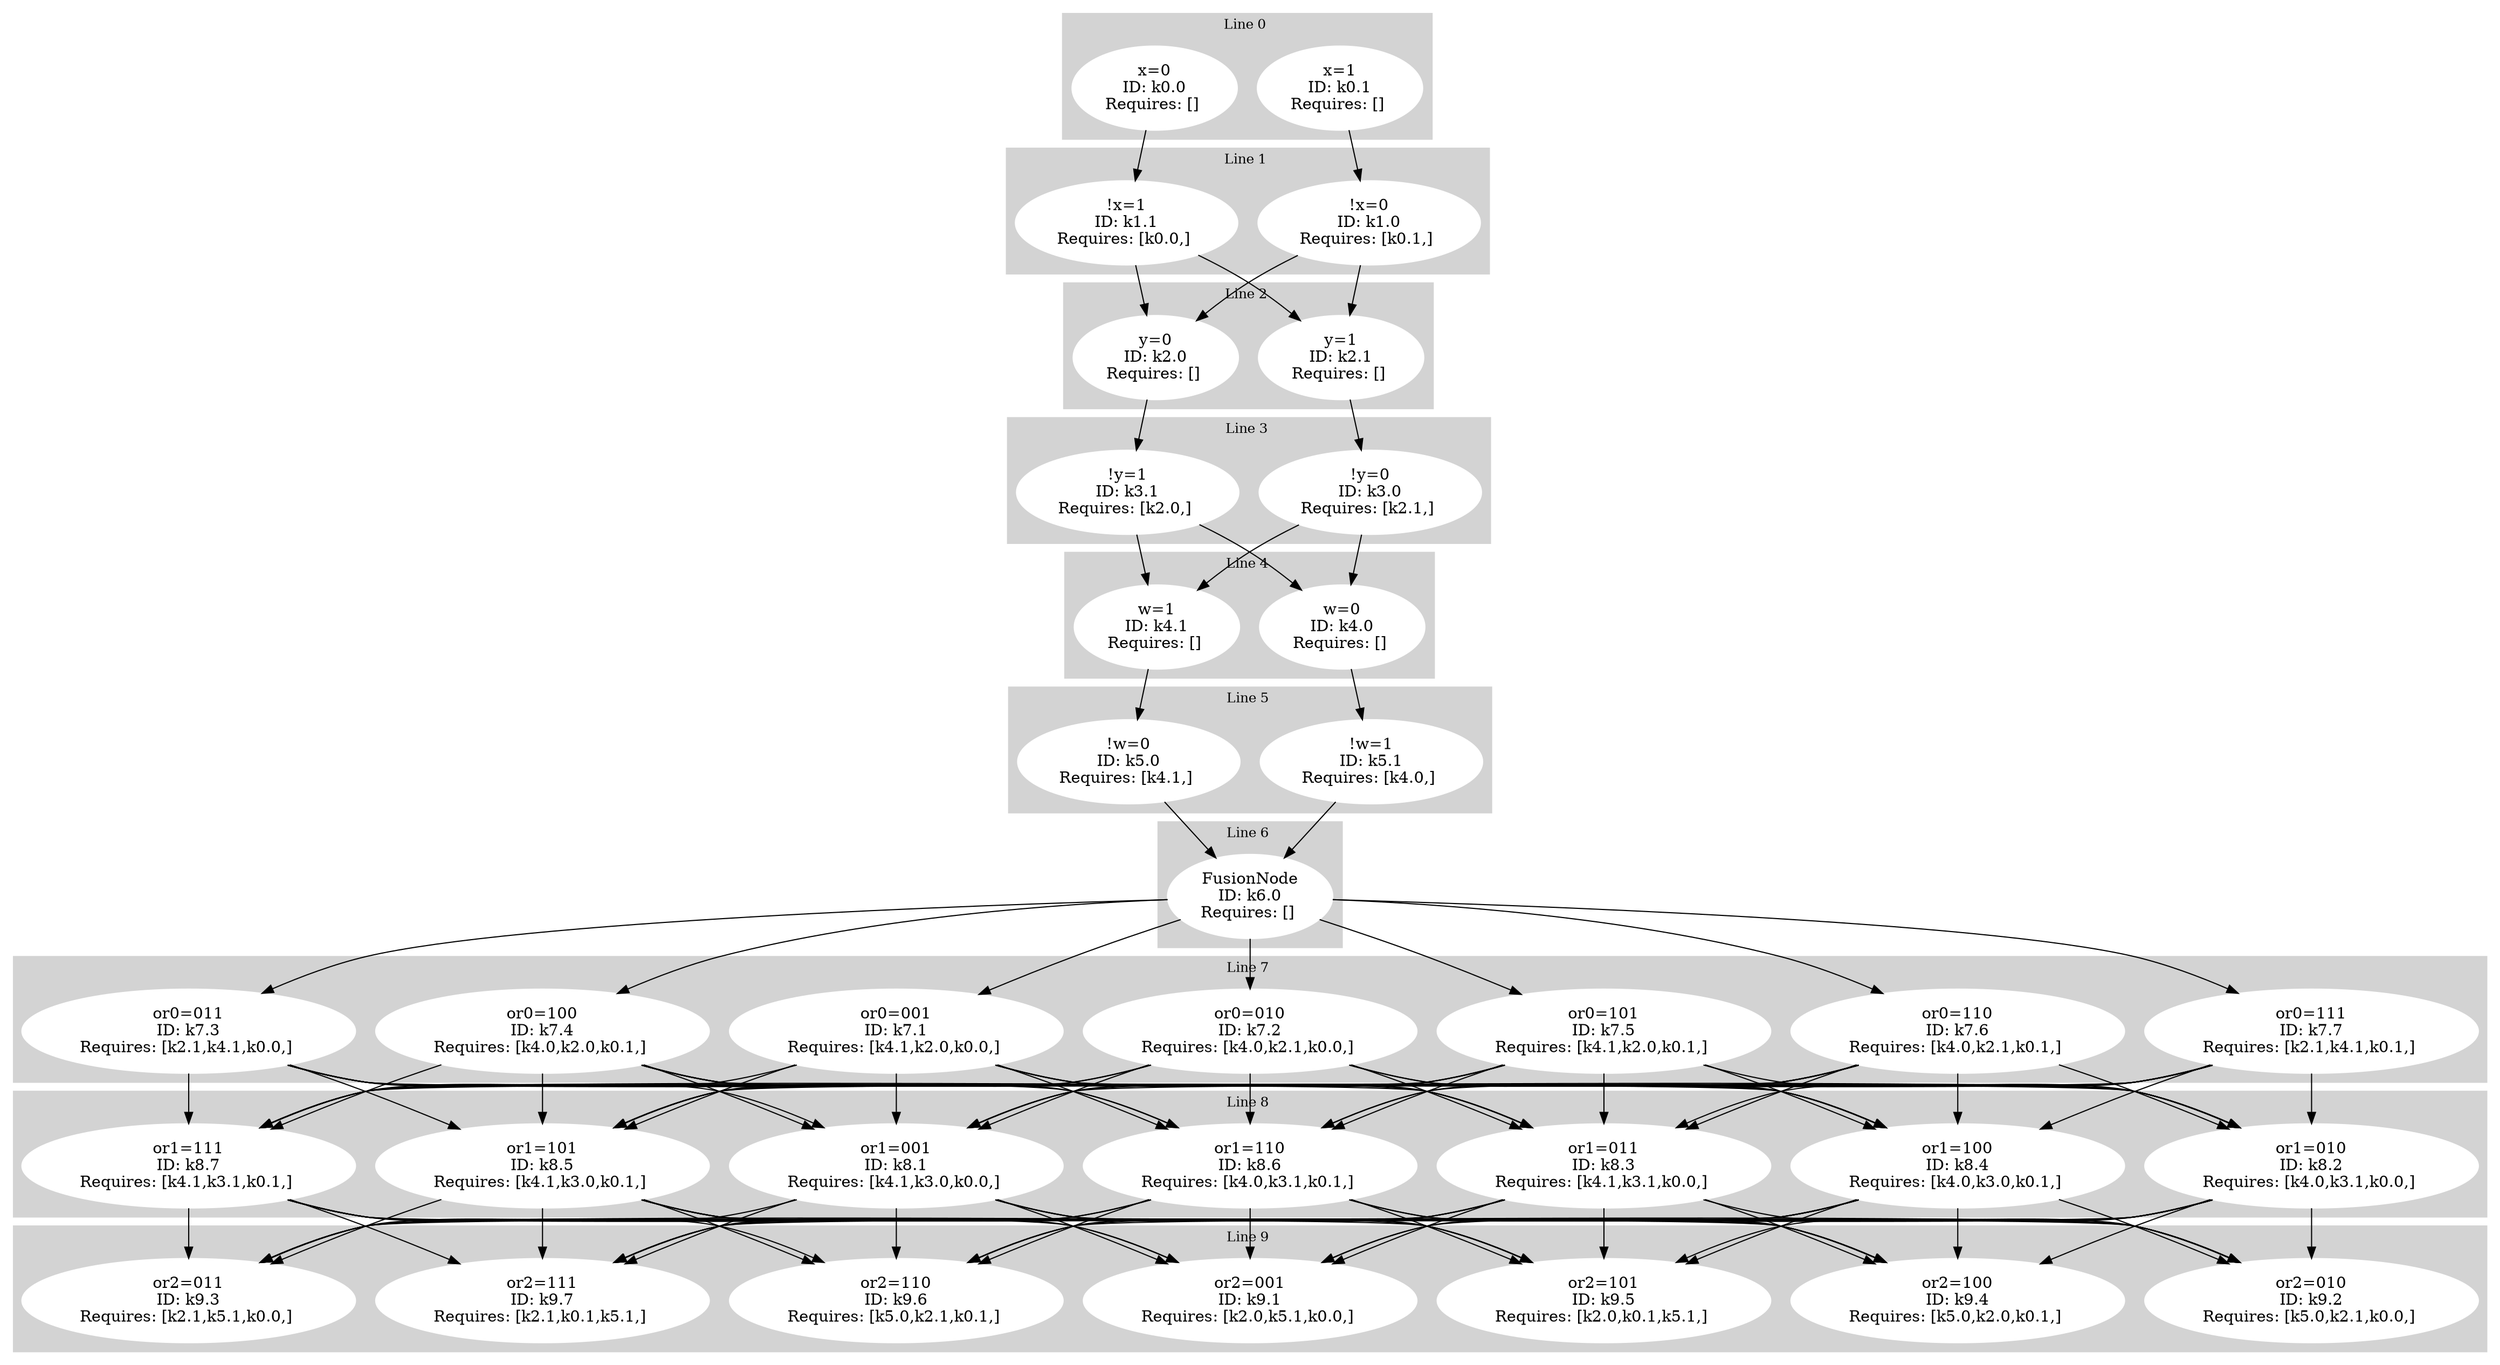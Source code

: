 digraph G {
     compound=true 
subgraph cluster_line_0 {
 style=filled;
 color=lightgrey; 
     node [style=filled,color=white]; 
k0_1 [label=<x=1<BR /> ID: k0.1 <BR />Requires: [] <BR />>]k0_0 [label=<x=0<BR /> ID: k0.0 <BR />Requires: [] <BR />>]
     fontsize="12" 
     label = "Line 0 " 
 }
subgraph cluster_line_1 {
 style=filled;
 color=lightgrey; 
     node [style=filled,color=white]; 
k1_1 [label=<!x=1<BR /> ID: k1.1 <BR />Requires: [k0.0,] <BR />>]k1_0 [label=<!x=0<BR /> ID: k1.0 <BR />Requires: [k0.1,] <BR />>]
     fontsize="12" 
     label = "Line 1 " 
 }
subgraph cluster_line_2 {
 style=filled;
 color=lightgrey; 
     node [style=filled,color=white]; 
k2_1 [label=<y=1<BR /> ID: k2.1 <BR />Requires: [] <BR />>]k2_0 [label=<y=0<BR /> ID: k2.0 <BR />Requires: [] <BR />>]
     fontsize="12" 
     label = "Line 2 " 
 }
subgraph cluster_line_3 {
 style=filled;
 color=lightgrey; 
     node [style=filled,color=white]; 
k3_0 [label=<!y=0<BR /> ID: k3.0 <BR />Requires: [k2.1,] <BR />>]k3_1 [label=<!y=1<BR /> ID: k3.1 <BR />Requires: [k2.0,] <BR />>]
     fontsize="12" 
     label = "Line 3 " 
 }
subgraph cluster_line_4 {
 style=filled;
 color=lightgrey; 
     node [style=filled,color=white]; 
k4_0 [label=<w=0<BR /> ID: k4.0 <BR />Requires: [] <BR />>]k4_1 [label=<w=1<BR /> ID: k4.1 <BR />Requires: [] <BR />>]
     fontsize="12" 
     label = "Line 4 " 
 }
subgraph cluster_line_5 {
 style=filled;
 color=lightgrey; 
     node [style=filled,color=white]; 
k5_0 [label=<!w=0<BR /> ID: k5.0 <BR />Requires: [k4.1,] <BR />>]k5_1 [label=<!w=1<BR /> ID: k5.1 <BR />Requires: [k4.0,] <BR />>]
     fontsize="12" 
     label = "Line 5 " 
 }
subgraph cluster_line_6 {
 style=filled;
 color=lightgrey; 
     node [style=filled,color=white]; 
k6_0 [label=<FusionNode<BR /> ID: k6.0 <BR />Requires: [] <BR />>]
     fontsize="12" 
     label = "Line 6 " 
 }
subgraph cluster_line_7 {
 style=filled;
 color=lightgrey; 
     node [style=filled,color=white]; 
k7_1 [label=<or0=001<BR /> ID: k7.1 <BR />Requires: [k4.1,k2.0,k0.0,] <BR />>]k7_4 [label=<or0=100<BR /> ID: k7.4 <BR />Requires: [k4.0,k2.0,k0.1,] <BR />>]k7_3 [label=<or0=011<BR /> ID: k7.3 <BR />Requires: [k2.1,k4.1,k0.0,] <BR />>]k7_7 [label=<or0=111<BR /> ID: k7.7 <BR />Requires: [k2.1,k4.1,k0.1,] <BR />>]k7_6 [label=<or0=110<BR /> ID: k7.6 <BR />Requires: [k4.0,k2.1,k0.1,] <BR />>]k7_5 [label=<or0=101<BR /> ID: k7.5 <BR />Requires: [k4.1,k2.0,k0.1,] <BR />>]k7_2 [label=<or0=010<BR /> ID: k7.2 <BR />Requires: [k4.0,k2.1,k0.0,] <BR />>]
     fontsize="12" 
     label = "Line 7 " 
 }
subgraph cluster_line_8 {
 style=filled;
 color=lightgrey; 
     node [style=filled,color=white]; 
k8_4 [label=<or1=100<BR /> ID: k8.4 <BR />Requires: [k4.0,k3.0,k0.1,] <BR />>]k8_3 [label=<or1=011<BR /> ID: k8.3 <BR />Requires: [k4.1,k3.1,k0.0,] <BR />>]k8_6 [label=<or1=110<BR /> ID: k8.6 <BR />Requires: [k4.0,k3.1,k0.1,] <BR />>]k8_1 [label=<or1=001<BR /> ID: k8.1 <BR />Requires: [k4.1,k3.0,k0.0,] <BR />>]k8_5 [label=<or1=101<BR /> ID: k8.5 <BR />Requires: [k4.1,k3.0,k0.1,] <BR />>]k8_7 [label=<or1=111<BR /> ID: k8.7 <BR />Requires: [k4.1,k3.1,k0.1,] <BR />>]k8_2 [label=<or1=010<BR /> ID: k8.2 <BR />Requires: [k4.0,k3.1,k0.0,] <BR />>]
     fontsize="12" 
     label = "Line 8 " 
 }
subgraph cluster_line_9 {
 style=filled;
 color=lightgrey; 
     node [style=filled,color=white]; 
k9_4 [label=<or2=100<BR /> ID: k9.4 <BR />Requires: [k5.0,k2.0,k0.1,] <BR />>]k9_5 [label=<or2=101<BR /> ID: k9.5 <BR />Requires: [k2.0,k0.1,k5.1,] <BR />>]k9_1 [label=<or2=001<BR /> ID: k9.1 <BR />Requires: [k2.0,k5.1,k0.0,] <BR />>]k9_6 [label=<or2=110<BR /> ID: k9.6 <BR />Requires: [k5.0,k2.1,k0.1,] <BR />>]k9_7 [label=<or2=111<BR /> ID: k9.7 <BR />Requires: [k2.1,k0.1,k5.1,] <BR />>]k9_3 [label=<or2=011<BR /> ID: k9.3 <BR />Requires: [k2.1,k5.1,k0.0,] <BR />>]k9_2 [label=<or2=010<BR /> ID: k9.2 <BR />Requires: [k5.0,k2.1,k0.0,] <BR />>]
     fontsize="12" 
     label = "Line 9 " 
 }
k0_1 -> k1_0 
k0_0 -> k1_1 
k1_1 -> k2_1 
k1_1 -> k2_0 
k1_0 -> k2_1 
k1_0 -> k2_0 
k2_1 -> k3_0 
k2_0 -> k3_1 
k3_0 -> k4_0 
k3_0 -> k4_1 
k3_1 -> k4_0 
k3_1 -> k4_1 
k4_0 -> k5_1 
k4_1 -> k5_0 
k5_0 -> k6_0 
k5_1 -> k6_0 
k6_0 -> k7_1 
k6_0 -> k7_4 
k6_0 -> k7_3 
k6_0 -> k7_7 
k6_0 -> k7_6 
k6_0 -> k7_5 
k6_0 -> k7_2 
k7_1 -> k8_4 
k7_1 -> k8_3 
k7_1 -> k8_6 
k7_1 -> k8_1 
k7_1 -> k8_5 
k7_1 -> k8_7 
k7_1 -> k8_2 
k7_4 -> k8_4 
k7_4 -> k8_3 
k7_4 -> k8_6 
k7_4 -> k8_1 
k7_4 -> k8_5 
k7_4 -> k8_7 
k7_4 -> k8_2 
k7_3 -> k8_4 
k7_3 -> k8_3 
k7_3 -> k8_6 
k7_3 -> k8_1 
k7_3 -> k8_5 
k7_3 -> k8_7 
k7_3 -> k8_2 
k7_7 -> k8_4 
k7_7 -> k8_3 
k7_7 -> k8_6 
k7_7 -> k8_1 
k7_7 -> k8_5 
k7_7 -> k8_7 
k7_7 -> k8_2 
k7_6 -> k8_4 
k7_6 -> k8_3 
k7_6 -> k8_6 
k7_6 -> k8_1 
k7_6 -> k8_5 
k7_6 -> k8_7 
k7_6 -> k8_2 
k7_5 -> k8_4 
k7_5 -> k8_3 
k7_5 -> k8_6 
k7_5 -> k8_1 
k7_5 -> k8_5 
k7_5 -> k8_7 
k7_5 -> k8_2 
k7_2 -> k8_4 
k7_2 -> k8_3 
k7_2 -> k8_6 
k7_2 -> k8_1 
k7_2 -> k8_5 
k7_2 -> k8_7 
k7_2 -> k8_2 
k8_4 -> k9_4 
k8_4 -> k9_5 
k8_4 -> k9_1 
k8_4 -> k9_6 
k8_4 -> k9_7 
k8_4 -> k9_3 
k8_4 -> k9_2 
k8_3 -> k9_4 
k8_3 -> k9_5 
k8_3 -> k9_1 
k8_3 -> k9_6 
k8_3 -> k9_7 
k8_3 -> k9_3 
k8_3 -> k9_2 
k8_6 -> k9_4 
k8_6 -> k9_5 
k8_6 -> k9_1 
k8_6 -> k9_6 
k8_6 -> k9_7 
k8_6 -> k9_3 
k8_6 -> k9_2 
k8_1 -> k9_4 
k8_1 -> k9_5 
k8_1 -> k9_1 
k8_1 -> k9_6 
k8_1 -> k9_7 
k8_1 -> k9_3 
k8_1 -> k9_2 
k8_5 -> k9_4 
k8_5 -> k9_5 
k8_5 -> k9_1 
k8_5 -> k9_6 
k8_5 -> k9_7 
k8_5 -> k9_3 
k8_5 -> k9_2 
k8_7 -> k9_4 
k8_7 -> k9_5 
k8_7 -> k9_1 
k8_7 -> k9_6 
k8_7 -> k9_7 
k8_7 -> k9_3 
k8_7 -> k9_2 
k8_2 -> k9_4 
k8_2 -> k9_5 
k8_2 -> k9_1 
k8_2 -> k9_6 
k8_2 -> k9_7 
k8_2 -> k9_3 
k8_2 -> k9_2 
}